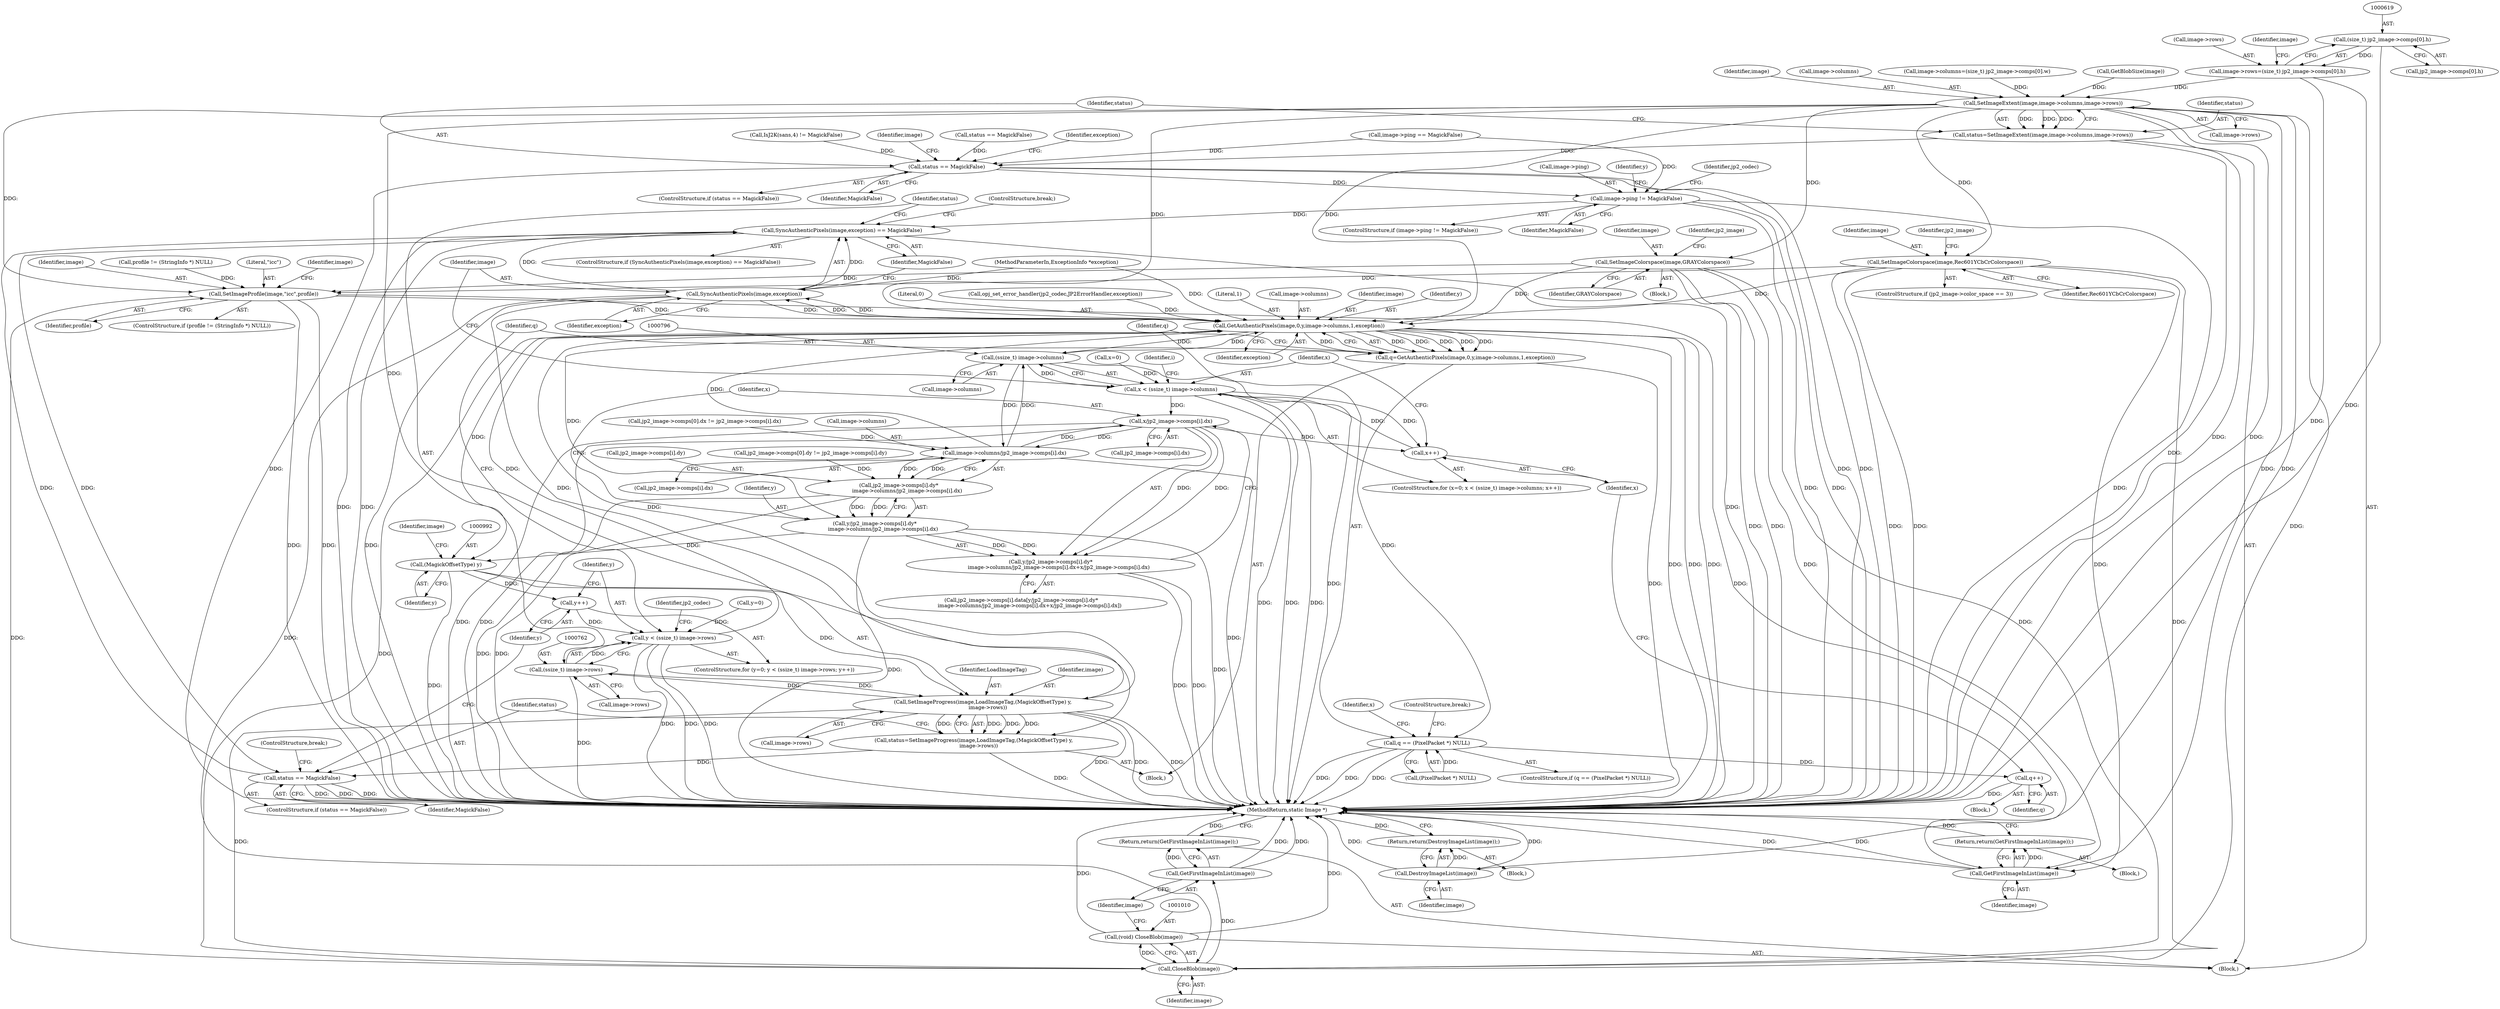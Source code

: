 digraph "0_ImageMagick_b0c5222ce31e8f941fa02ff9c7a040fb2db30dbc@array" {
"1000618" [label="(Call,(size_t) jp2_image->comps[0].h)"];
"1000614" [label="(Call,image->rows=(size_t) jp2_image->comps[0].h)"];
"1000640" [label="(Call,SetImageExtent(image,image->columns,image->rows))"];
"1000638" [label="(Call,status=SetImageExtent(image,image->columns,image->rows))"];
"1000649" [label="(Call,status == MagickFalse)"];
"1000739" [label="(Call,image->ping != MagickFalse)"];
"1000980" [label="(Call,SyncAuthenticPixels(image,exception) == MagickFalse)"];
"1000998" [label="(Call,status == MagickFalse)"];
"1000660" [label="(Call,DestroyImageList(image))"];
"1000659" [label="(Return,return(DestroyImageList(image));)"];
"1000674" [label="(Call,SetImageColorspace(image,GRAYColorspace))"];
"1000734" [label="(Call,SetImageProfile(image,\"icc\",profile))"];
"1000753" [label="(Call,GetFirstImageInList(image))"];
"1000752" [label="(Return,return(GetFirstImageInList(image));)"];
"1000773" [label="(Call,GetAuthenticPixels(image,0,y,image->columns,1,exception))"];
"1000771" [label="(Call,q=GetAuthenticPixels(image,0,y,image->columns,1,exception))"];
"1000783" [label="(Call,q == (PixelPacket *) NULL)"];
"1000977" [label="(Call,q++)"];
"1000795" [label="(Call,(ssize_t) image->columns)"];
"1000793" [label="(Call,x < (ssize_t) image->columns)"];
"1000800" [label="(Call,x++)"];
"1000872" [label="(Call,x/jp2_image->comps[i].dx)"];
"1000861" [label="(Call,image->columns/jp2_image->comps[i].dx)"];
"1000853" [label="(Call,jp2_image->comps[i].dy*\n          image->columns/jp2_image->comps[i].dx)"];
"1000851" [label="(Call,y/jp2_image->comps[i].dy*\n          image->columns/jp2_image->comps[i].dx)"];
"1000850" [label="(Call,y/jp2_image->comps[i].dy*\n          image->columns/jp2_image->comps[i].dx+x/jp2_image->comps[i].dx)"];
"1000991" [label="(Call,(MagickOffsetType) y)"];
"1000766" [label="(Call,y++)"];
"1000759" [label="(Call,y < (ssize_t) image->rows)"];
"1000988" [label="(Call,SetImageProgress(image,LoadImageTag,(MagickOffsetType) y,\n      image->rows))"];
"1000761" [label="(Call,(ssize_t) image->rows)"];
"1000986" [label="(Call,status=SetImageProgress(image,LoadImageTag,(MagickOffsetType) y,\n      image->rows))"];
"1001011" [label="(Call,CloseBlob(image))"];
"1001009" [label="(Call,(void) CloseBlob(image))"];
"1001014" [label="(Call,GetFirstImageInList(image))"];
"1001013" [label="(Return,return(GetFirstImageInList(image));)"];
"1000981" [label="(Call,SyncAuthenticPixels(image,exception))"];
"1000695" [label="(Call,SetImageColorspace(image,Rec601YCbCrColorspace))"];
"1000746" [label="(Identifier,jp2_codec)"];
"1000990" [label="(Identifier,LoadImageTag)"];
"1000781" [label="(Identifier,exception)"];
"1001000" [label="(Identifier,MagickFalse)"];
"1000675" [label="(Identifier,image)"];
"1000874" [label="(Call,jp2_image->comps[i].dx)"];
"1000851" [label="(Call,y/jp2_image->comps[i].dy*\n          image->columns/jp2_image->comps[i].dx)"];
"1000854" [label="(Call,jp2_image->comps[i].dy)"];
"1000865" [label="(Call,jp2_image->comps[i].dx)"];
"1000754" [label="(Identifier,image)"];
"1000782" [label="(ControlStructure,if (q == (PixelPacket *) NULL))"];
"1000793" [label="(Call,x < (ssize_t) image->columns)"];
"1000998" [label="(Call,status == MagickFalse)"];
"1001013" [label="(Return,return(GetFirstImageInList(image));)"];
"1000773" [label="(Call,GetAuthenticPixels(image,0,y,image->columns,1,exception))"];
"1000788" [label="(ControlStructure,break;)"];
"1000680" [label="(Identifier,jp2_image)"];
"1000540" [label="(Call,jp2_image->comps[0].dy != jp2_image->comps[i].dy)"];
"1000760" [label="(Identifier,y)"];
"1000674" [label="(Call,SetImageColorspace(image,GRAYColorspace))"];
"1001014" [label="(Call,GetFirstImageInList(image))"];
"1000739" [label="(Call,image->ping != MagickFalse)"];
"1001003" [label="(Identifier,jp2_codec)"];
"1000645" [label="(Call,image->rows)"];
"1000744" [label="(Block,)"];
"1000783" [label="(Call,q == (PixelPacket *) NULL)"];
"1000108" [label="(Block,)"];
"1000640" [label="(Call,SetImageExtent(image,image->columns,image->rows))"];
"1000649" [label="(Call,status == MagickFalse)"];
"1000977" [label="(Call,q++)"];
"1000650" [label="(Identifier,status)"];
"1000780" [label="(Literal,1)"];
"1001001" [label="(ControlStructure,break;)"];
"1000177" [label="(Call,status == MagickFalse)"];
"1000985" [label="(ControlStructure,break;)"];
"1000654" [label="(Identifier,exception)"];
"1000651" [label="(Identifier,MagickFalse)"];
"1000451" [label="(Call,image->ping == MagickFalse)"];
"1000736" [label="(Literal,\"icc\")"];
"1000107" [label="(MethodParameterIn,ExceptionInfo *exception)"];
"1000696" [label="(Identifier,image)"];
"1000777" [label="(Call,image->columns)"];
"1000701" [label="(Identifier,jp2_image)"];
"1000771" [label="(Call,q=GetAuthenticPixels(image,0,y,image->columns,1,exception))"];
"1000652" [label="(Block,)"];
"1000768" [label="(Block,)"];
"1001016" [label="(MethodReturn,static Image *)"];
"1000766" [label="(Call,y++)"];
"1000734" [label="(Call,SetImageProfile(image,\"icc\",profile))"];
"1000642" [label="(Call,image->columns)"];
"1000872" [label="(Call,x/jp2_image->comps[i].dx)"];
"1000741" [label="(Identifier,image)"];
"1000794" [label="(Identifier,x)"];
"1000987" [label="(Identifier,status)"];
"1000801" [label="(Identifier,x)"];
"1000738" [label="(ControlStructure,if (image->ping != MagickFalse))"];
"1000984" [label="(Identifier,MagickFalse)"];
"1000802" [label="(Block,)"];
"1000618" [label="(Call,(size_t) jp2_image->comps[0].h)"];
"1000999" [label="(Identifier,status)"];
"1000755" [label="(ControlStructure,for (y=0; y < (ssize_t) image->rows; y++))"];
"1000797" [label="(Call,image->columns)"];
"1000659" [label="(Return,return(DestroyImageList(image));)"];
"1000806" [label="(Identifier,i)"];
"1000989" [label="(Identifier,image)"];
"1000759" [label="(Call,y < (ssize_t) image->rows)"];
"1000997" [label="(ControlStructure,if (status == MagickFalse))"];
"1000784" [label="(Identifier,q)"];
"1000740" [label="(Call,image->ping)"];
"1000774" [label="(Identifier,image)"];
"1000795" [label="(Call,(ssize_t) image->columns)"];
"1000601" [label="(Call,image->columns=(size_t) jp2_image->comps[0].w)"];
"1000776" [label="(Identifier,y)"];
"1000524" [label="(Call,jp2_image->comps[0].dx != jp2_image->comps[i].dx)"];
"1000331" [label="(Call,GetBlobSize(image))"];
"1000660" [label="(Call,DestroyImageList(image))"];
"1000225" [label="(Call,IsJ2K(sans,4) != MagickFalse)"];
"1000661" [label="(Identifier,image)"];
"1000842" [label="(Call,jp2_image->comps[i].data[y/jp2_image->comps[i].dy*\n          image->columns/jp2_image->comps[i].dx+x/jp2_image->comps[i].dx])"];
"1000982" [label="(Identifier,image)"];
"1000743" [label="(Identifier,MagickFalse)"];
"1000775" [label="(Literal,0)"];
"1000615" [label="(Call,image->rows)"];
"1000850" [label="(Call,y/jp2_image->comps[i].dy*\n          image->columns/jp2_image->comps[i].dx+x/jp2_image->comps[i].dx)"];
"1000772" [label="(Identifier,q)"];
"1000638" [label="(Call,status=SetImageExtent(image,image->columns,image->rows))"];
"1000641" [label="(Identifier,image)"];
"1000980" [label="(Call,SyncAuthenticPixels(image,exception) == MagickFalse)"];
"1000993" [label="(Identifier,y)"];
"1000862" [label="(Call,image->columns)"];
"1000752" [label="(Return,return(GetFirstImageInList(image));)"];
"1000852" [label="(Identifier,y)"];
"1000994" [label="(Call,image->rows)"];
"1001009" [label="(Call,(void) CloseBlob(image))"];
"1000735" [label="(Identifier,image)"];
"1000664" [label="(Identifier,image)"];
"1000995" [label="(Identifier,image)"];
"1000676" [label="(Identifier,GRAYColorspace)"];
"1000620" [label="(Call,jp2_image->comps[0].h)"];
"1000753" [label="(Call,GetFirstImageInList(image))"];
"1000761" [label="(Call,(ssize_t) image->rows)"];
"1000979" [label="(ControlStructure,if (SyncAuthenticPixels(image,exception) == MagickFalse))"];
"1000986" [label="(Call,status=SetImageProgress(image,LoadImageTag,(MagickOffsetType) y,\n      image->rows))"];
"1000689" [label="(ControlStructure,if (jp2_image->color_space == 3))"];
"1000639" [label="(Identifier,status)"];
"1000981" [label="(Call,SyncAuthenticPixels(image,exception))"];
"1000873" [label="(Identifier,x)"];
"1000790" [label="(Call,x=0)"];
"1000991" [label="(Call,(MagickOffsetType) y)"];
"1001011" [label="(Call,CloseBlob(image))"];
"1000673" [label="(Block,)"];
"1000648" [label="(ControlStructure,if (status == MagickFalse))"];
"1000629" [label="(Identifier,image)"];
"1000614" [label="(Call,image->rows=(size_t) jp2_image->comps[0].h)"];
"1000737" [label="(Identifier,profile)"];
"1000729" [label="(Call,profile != (StringInfo *) NULL)"];
"1000800" [label="(Call,x++)"];
"1000767" [label="(Identifier,y)"];
"1000983" [label="(Identifier,exception)"];
"1001015" [label="(Identifier,image)"];
"1000988" [label="(Call,SetImageProgress(image,LoadImageTag,(MagickOffsetType) y,\n      image->rows))"];
"1000791" [label="(Identifier,x)"];
"1000789" [label="(ControlStructure,for (x=0; x < (ssize_t) image->columns; x++))"];
"1000978" [label="(Identifier,q)"];
"1000695" [label="(Call,SetImageColorspace(image,Rec601YCbCrColorspace))"];
"1000728" [label="(ControlStructure,if (profile != (StringInfo *) NULL))"];
"1000243" [label="(Call,opj_set_error_handler(jp2_codec,JP2ErrorHandler,exception))"];
"1000756" [label="(Call,y=0)"];
"1000853" [label="(Call,jp2_image->comps[i].dy*\n          image->columns/jp2_image->comps[i].dx)"];
"1000697" [label="(Identifier,Rec601YCbCrColorspace)"];
"1000757" [label="(Identifier,y)"];
"1000785" [label="(Call,(PixelPacket *) NULL)"];
"1000861" [label="(Call,image->columns/jp2_image->comps[i].dx)"];
"1001012" [label="(Identifier,image)"];
"1000763" [label="(Call,image->rows)"];
"1000618" -> "1000614"  [label="AST: "];
"1000618" -> "1000620"  [label="CFG: "];
"1000619" -> "1000618"  [label="AST: "];
"1000620" -> "1000618"  [label="AST: "];
"1000614" -> "1000618"  [label="CFG: "];
"1000618" -> "1001016"  [label="DDG: "];
"1000618" -> "1000614"  [label="DDG: "];
"1000614" -> "1000108"  [label="AST: "];
"1000615" -> "1000614"  [label="AST: "];
"1000629" -> "1000614"  [label="CFG: "];
"1000614" -> "1001016"  [label="DDG: "];
"1000614" -> "1000640"  [label="DDG: "];
"1000640" -> "1000638"  [label="AST: "];
"1000640" -> "1000645"  [label="CFG: "];
"1000641" -> "1000640"  [label="AST: "];
"1000642" -> "1000640"  [label="AST: "];
"1000645" -> "1000640"  [label="AST: "];
"1000638" -> "1000640"  [label="CFG: "];
"1000640" -> "1001016"  [label="DDG: "];
"1000640" -> "1001016"  [label="DDG: "];
"1000640" -> "1000638"  [label="DDG: "];
"1000640" -> "1000638"  [label="DDG: "];
"1000640" -> "1000638"  [label="DDG: "];
"1000331" -> "1000640"  [label="DDG: "];
"1000601" -> "1000640"  [label="DDG: "];
"1000640" -> "1000660"  [label="DDG: "];
"1000640" -> "1000674"  [label="DDG: "];
"1000640" -> "1000695"  [label="DDG: "];
"1000640" -> "1000734"  [label="DDG: "];
"1000640" -> "1000753"  [label="DDG: "];
"1000640" -> "1000761"  [label="DDG: "];
"1000640" -> "1000773"  [label="DDG: "];
"1000640" -> "1000773"  [label="DDG: "];
"1000640" -> "1001011"  [label="DDG: "];
"1000638" -> "1000108"  [label="AST: "];
"1000639" -> "1000638"  [label="AST: "];
"1000650" -> "1000638"  [label="CFG: "];
"1000638" -> "1001016"  [label="DDG: "];
"1000638" -> "1000649"  [label="DDG: "];
"1000649" -> "1000648"  [label="AST: "];
"1000649" -> "1000651"  [label="CFG: "];
"1000650" -> "1000649"  [label="AST: "];
"1000651" -> "1000649"  [label="AST: "];
"1000654" -> "1000649"  [label="CFG: "];
"1000664" -> "1000649"  [label="CFG: "];
"1000649" -> "1001016"  [label="DDG: "];
"1000649" -> "1001016"  [label="DDG: "];
"1000649" -> "1001016"  [label="DDG: "];
"1000451" -> "1000649"  [label="DDG: "];
"1000177" -> "1000649"  [label="DDG: "];
"1000225" -> "1000649"  [label="DDG: "];
"1000649" -> "1000739"  [label="DDG: "];
"1000739" -> "1000738"  [label="AST: "];
"1000739" -> "1000743"  [label="CFG: "];
"1000740" -> "1000739"  [label="AST: "];
"1000743" -> "1000739"  [label="AST: "];
"1000746" -> "1000739"  [label="CFG: "];
"1000757" -> "1000739"  [label="CFG: "];
"1000739" -> "1001016"  [label="DDG: "];
"1000739" -> "1001016"  [label="DDG: "];
"1000739" -> "1001016"  [label="DDG: "];
"1000451" -> "1000739"  [label="DDG: "];
"1000739" -> "1000980"  [label="DDG: "];
"1000980" -> "1000979"  [label="AST: "];
"1000980" -> "1000984"  [label="CFG: "];
"1000981" -> "1000980"  [label="AST: "];
"1000984" -> "1000980"  [label="AST: "];
"1000985" -> "1000980"  [label="CFG: "];
"1000987" -> "1000980"  [label="CFG: "];
"1000980" -> "1001016"  [label="DDG: "];
"1000980" -> "1001016"  [label="DDG: "];
"1000980" -> "1001016"  [label="DDG: "];
"1000981" -> "1000980"  [label="DDG: "];
"1000981" -> "1000980"  [label="DDG: "];
"1000998" -> "1000980"  [label="DDG: "];
"1000980" -> "1000998"  [label="DDG: "];
"1000998" -> "1000997"  [label="AST: "];
"1000998" -> "1001000"  [label="CFG: "];
"1000999" -> "1000998"  [label="AST: "];
"1001000" -> "1000998"  [label="AST: "];
"1001001" -> "1000998"  [label="CFG: "];
"1000767" -> "1000998"  [label="CFG: "];
"1000998" -> "1001016"  [label="DDG: "];
"1000998" -> "1001016"  [label="DDG: "];
"1000998" -> "1001016"  [label="DDG: "];
"1000986" -> "1000998"  [label="DDG: "];
"1000660" -> "1000659"  [label="AST: "];
"1000660" -> "1000661"  [label="CFG: "];
"1000661" -> "1000660"  [label="AST: "];
"1000659" -> "1000660"  [label="CFG: "];
"1000660" -> "1001016"  [label="DDG: "];
"1000660" -> "1001016"  [label="DDG: "];
"1000660" -> "1000659"  [label="DDG: "];
"1000659" -> "1000652"  [label="AST: "];
"1001016" -> "1000659"  [label="CFG: "];
"1000659" -> "1001016"  [label="DDG: "];
"1000674" -> "1000673"  [label="AST: "];
"1000674" -> "1000676"  [label="CFG: "];
"1000675" -> "1000674"  [label="AST: "];
"1000676" -> "1000674"  [label="AST: "];
"1000680" -> "1000674"  [label="CFG: "];
"1000674" -> "1001016"  [label="DDG: "];
"1000674" -> "1001016"  [label="DDG: "];
"1000674" -> "1000734"  [label="DDG: "];
"1000674" -> "1000753"  [label="DDG: "];
"1000674" -> "1000773"  [label="DDG: "];
"1000674" -> "1001011"  [label="DDG: "];
"1000734" -> "1000728"  [label="AST: "];
"1000734" -> "1000737"  [label="CFG: "];
"1000735" -> "1000734"  [label="AST: "];
"1000736" -> "1000734"  [label="AST: "];
"1000737" -> "1000734"  [label="AST: "];
"1000741" -> "1000734"  [label="CFG: "];
"1000734" -> "1001016"  [label="DDG: "];
"1000734" -> "1001016"  [label="DDG: "];
"1000695" -> "1000734"  [label="DDG: "];
"1000729" -> "1000734"  [label="DDG: "];
"1000734" -> "1000753"  [label="DDG: "];
"1000734" -> "1000773"  [label="DDG: "];
"1000734" -> "1001011"  [label="DDG: "];
"1000753" -> "1000752"  [label="AST: "];
"1000753" -> "1000754"  [label="CFG: "];
"1000754" -> "1000753"  [label="AST: "];
"1000752" -> "1000753"  [label="CFG: "];
"1000753" -> "1001016"  [label="DDG: "];
"1000753" -> "1001016"  [label="DDG: "];
"1000753" -> "1000752"  [label="DDG: "];
"1000695" -> "1000753"  [label="DDG: "];
"1000752" -> "1000744"  [label="AST: "];
"1001016" -> "1000752"  [label="CFG: "];
"1000752" -> "1001016"  [label="DDG: "];
"1000773" -> "1000771"  [label="AST: "];
"1000773" -> "1000781"  [label="CFG: "];
"1000774" -> "1000773"  [label="AST: "];
"1000775" -> "1000773"  [label="AST: "];
"1000776" -> "1000773"  [label="AST: "];
"1000777" -> "1000773"  [label="AST: "];
"1000780" -> "1000773"  [label="AST: "];
"1000781" -> "1000773"  [label="AST: "];
"1000771" -> "1000773"  [label="CFG: "];
"1000773" -> "1001016"  [label="DDG: "];
"1000773" -> "1001016"  [label="DDG: "];
"1000773" -> "1001016"  [label="DDG: "];
"1000773" -> "1000771"  [label="DDG: "];
"1000773" -> "1000771"  [label="DDG: "];
"1000773" -> "1000771"  [label="DDG: "];
"1000773" -> "1000771"  [label="DDG: "];
"1000773" -> "1000771"  [label="DDG: "];
"1000773" -> "1000771"  [label="DDG: "];
"1000695" -> "1000773"  [label="DDG: "];
"1000988" -> "1000773"  [label="DDG: "];
"1000759" -> "1000773"  [label="DDG: "];
"1000795" -> "1000773"  [label="DDG: "];
"1000861" -> "1000773"  [label="DDG: "];
"1000981" -> "1000773"  [label="DDG: "];
"1000243" -> "1000773"  [label="DDG: "];
"1000107" -> "1000773"  [label="DDG: "];
"1000773" -> "1000795"  [label="DDG: "];
"1000773" -> "1000851"  [label="DDG: "];
"1000773" -> "1000981"  [label="DDG: "];
"1000773" -> "1000981"  [label="DDG: "];
"1000773" -> "1000991"  [label="DDG: "];
"1000773" -> "1001011"  [label="DDG: "];
"1000771" -> "1000768"  [label="AST: "];
"1000772" -> "1000771"  [label="AST: "];
"1000784" -> "1000771"  [label="CFG: "];
"1000771" -> "1001016"  [label="DDG: "];
"1000771" -> "1000783"  [label="DDG: "];
"1000783" -> "1000782"  [label="AST: "];
"1000783" -> "1000785"  [label="CFG: "];
"1000784" -> "1000783"  [label="AST: "];
"1000785" -> "1000783"  [label="AST: "];
"1000788" -> "1000783"  [label="CFG: "];
"1000791" -> "1000783"  [label="CFG: "];
"1000783" -> "1001016"  [label="DDG: "];
"1000783" -> "1001016"  [label="DDG: "];
"1000783" -> "1001016"  [label="DDG: "];
"1000785" -> "1000783"  [label="DDG: "];
"1000783" -> "1000977"  [label="DDG: "];
"1000977" -> "1000802"  [label="AST: "];
"1000977" -> "1000978"  [label="CFG: "];
"1000978" -> "1000977"  [label="AST: "];
"1000801" -> "1000977"  [label="CFG: "];
"1000977" -> "1001016"  [label="DDG: "];
"1000795" -> "1000793"  [label="AST: "];
"1000795" -> "1000797"  [label="CFG: "];
"1000796" -> "1000795"  [label="AST: "];
"1000797" -> "1000795"  [label="AST: "];
"1000793" -> "1000795"  [label="CFG: "];
"1000795" -> "1001016"  [label="DDG: "];
"1000795" -> "1000793"  [label="DDG: "];
"1000861" -> "1000795"  [label="DDG: "];
"1000795" -> "1000861"  [label="DDG: "];
"1000793" -> "1000789"  [label="AST: "];
"1000794" -> "1000793"  [label="AST: "];
"1000806" -> "1000793"  [label="CFG: "];
"1000982" -> "1000793"  [label="CFG: "];
"1000793" -> "1001016"  [label="DDG: "];
"1000793" -> "1001016"  [label="DDG: "];
"1000793" -> "1001016"  [label="DDG: "];
"1000790" -> "1000793"  [label="DDG: "];
"1000800" -> "1000793"  [label="DDG: "];
"1000793" -> "1000800"  [label="DDG: "];
"1000793" -> "1000872"  [label="DDG: "];
"1000800" -> "1000789"  [label="AST: "];
"1000800" -> "1000801"  [label="CFG: "];
"1000801" -> "1000800"  [label="AST: "];
"1000794" -> "1000800"  [label="CFG: "];
"1000872" -> "1000800"  [label="DDG: "];
"1000872" -> "1000850"  [label="AST: "];
"1000872" -> "1000874"  [label="CFG: "];
"1000873" -> "1000872"  [label="AST: "];
"1000874" -> "1000872"  [label="AST: "];
"1000850" -> "1000872"  [label="CFG: "];
"1000872" -> "1001016"  [label="DDG: "];
"1000872" -> "1001016"  [label="DDG: "];
"1000872" -> "1000861"  [label="DDG: "];
"1000872" -> "1000850"  [label="DDG: "];
"1000872" -> "1000850"  [label="DDG: "];
"1000861" -> "1000872"  [label="DDG: "];
"1000861" -> "1000853"  [label="AST: "];
"1000861" -> "1000865"  [label="CFG: "];
"1000862" -> "1000861"  [label="AST: "];
"1000865" -> "1000861"  [label="AST: "];
"1000853" -> "1000861"  [label="CFG: "];
"1000861" -> "1001016"  [label="DDG: "];
"1000861" -> "1000853"  [label="DDG: "];
"1000861" -> "1000853"  [label="DDG: "];
"1000524" -> "1000861"  [label="DDG: "];
"1000853" -> "1000851"  [label="AST: "];
"1000854" -> "1000853"  [label="AST: "];
"1000851" -> "1000853"  [label="CFG: "];
"1000853" -> "1001016"  [label="DDG: "];
"1000853" -> "1001016"  [label="DDG: "];
"1000853" -> "1000851"  [label="DDG: "];
"1000853" -> "1000851"  [label="DDG: "];
"1000540" -> "1000853"  [label="DDG: "];
"1000851" -> "1000850"  [label="AST: "];
"1000852" -> "1000851"  [label="AST: "];
"1000873" -> "1000851"  [label="CFG: "];
"1000851" -> "1001016"  [label="DDG: "];
"1000851" -> "1001016"  [label="DDG: "];
"1000851" -> "1000850"  [label="DDG: "];
"1000851" -> "1000850"  [label="DDG: "];
"1000851" -> "1000991"  [label="DDG: "];
"1000850" -> "1000842"  [label="AST: "];
"1000842" -> "1000850"  [label="CFG: "];
"1000850" -> "1001016"  [label="DDG: "];
"1000850" -> "1001016"  [label="DDG: "];
"1000991" -> "1000988"  [label="AST: "];
"1000991" -> "1000993"  [label="CFG: "];
"1000992" -> "1000991"  [label="AST: "];
"1000993" -> "1000991"  [label="AST: "];
"1000995" -> "1000991"  [label="CFG: "];
"1000991" -> "1001016"  [label="DDG: "];
"1000991" -> "1000766"  [label="DDG: "];
"1000991" -> "1000988"  [label="DDG: "];
"1000766" -> "1000755"  [label="AST: "];
"1000766" -> "1000767"  [label="CFG: "];
"1000767" -> "1000766"  [label="AST: "];
"1000760" -> "1000766"  [label="CFG: "];
"1000766" -> "1000759"  [label="DDG: "];
"1000759" -> "1000755"  [label="AST: "];
"1000759" -> "1000761"  [label="CFG: "];
"1000760" -> "1000759"  [label="AST: "];
"1000761" -> "1000759"  [label="AST: "];
"1000772" -> "1000759"  [label="CFG: "];
"1001003" -> "1000759"  [label="CFG: "];
"1000759" -> "1001016"  [label="DDG: "];
"1000759" -> "1001016"  [label="DDG: "];
"1000759" -> "1001016"  [label="DDG: "];
"1000756" -> "1000759"  [label="DDG: "];
"1000761" -> "1000759"  [label="DDG: "];
"1000988" -> "1000986"  [label="AST: "];
"1000988" -> "1000994"  [label="CFG: "];
"1000989" -> "1000988"  [label="AST: "];
"1000990" -> "1000988"  [label="AST: "];
"1000994" -> "1000988"  [label="AST: "];
"1000986" -> "1000988"  [label="CFG: "];
"1000988" -> "1001016"  [label="DDG: "];
"1000988" -> "1001016"  [label="DDG: "];
"1000988" -> "1001016"  [label="DDG: "];
"1000988" -> "1000761"  [label="DDG: "];
"1000988" -> "1000986"  [label="DDG: "];
"1000988" -> "1000986"  [label="DDG: "];
"1000988" -> "1000986"  [label="DDG: "];
"1000988" -> "1000986"  [label="DDG: "];
"1000981" -> "1000988"  [label="DDG: "];
"1000761" -> "1000988"  [label="DDG: "];
"1000988" -> "1001011"  [label="DDG: "];
"1000761" -> "1000763"  [label="CFG: "];
"1000762" -> "1000761"  [label="AST: "];
"1000763" -> "1000761"  [label="AST: "];
"1000761" -> "1001016"  [label="DDG: "];
"1000986" -> "1000768"  [label="AST: "];
"1000987" -> "1000986"  [label="AST: "];
"1000999" -> "1000986"  [label="CFG: "];
"1000986" -> "1001016"  [label="DDG: "];
"1001011" -> "1001009"  [label="AST: "];
"1001011" -> "1001012"  [label="CFG: "];
"1001012" -> "1001011"  [label="AST: "];
"1001009" -> "1001011"  [label="CFG: "];
"1001011" -> "1001009"  [label="DDG: "];
"1000695" -> "1001011"  [label="DDG: "];
"1000981" -> "1001011"  [label="DDG: "];
"1001011" -> "1001014"  [label="DDG: "];
"1001009" -> "1000108"  [label="AST: "];
"1001010" -> "1001009"  [label="AST: "];
"1001015" -> "1001009"  [label="CFG: "];
"1001009" -> "1001016"  [label="DDG: "];
"1001009" -> "1001016"  [label="DDG: "];
"1001014" -> "1001013"  [label="AST: "];
"1001014" -> "1001015"  [label="CFG: "];
"1001015" -> "1001014"  [label="AST: "];
"1001013" -> "1001014"  [label="CFG: "];
"1001014" -> "1001016"  [label="DDG: "];
"1001014" -> "1001016"  [label="DDG: "];
"1001014" -> "1001013"  [label="DDG: "];
"1001013" -> "1000108"  [label="AST: "];
"1001016" -> "1001013"  [label="CFG: "];
"1001013" -> "1001016"  [label="DDG: "];
"1000981" -> "1000983"  [label="CFG: "];
"1000982" -> "1000981"  [label="AST: "];
"1000983" -> "1000981"  [label="AST: "];
"1000984" -> "1000981"  [label="CFG: "];
"1000981" -> "1001016"  [label="DDG: "];
"1000107" -> "1000981"  [label="DDG: "];
"1000695" -> "1000689"  [label="AST: "];
"1000695" -> "1000697"  [label="CFG: "];
"1000696" -> "1000695"  [label="AST: "];
"1000697" -> "1000695"  [label="AST: "];
"1000701" -> "1000695"  [label="CFG: "];
"1000695" -> "1001016"  [label="DDG: "];
"1000695" -> "1001016"  [label="DDG: "];
}
